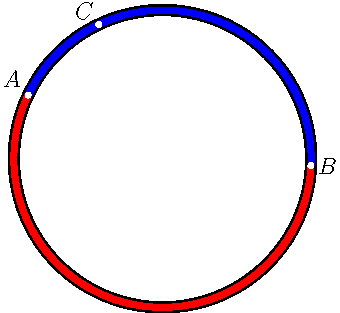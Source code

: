 import geometry;
size(6cm);

// currentcoordsys=cartesiansystem((1,2),i=(1,0.5),j=(-0.5,.75));
// show(currentcoordsys, xpen=invisible);

point A=(-1,0);
point B=(3,-1);
point C=(0,1);

circle cle=circle(A,C,B);
draw(cle,linewidth(2mm));

draw(arc(cle,A,B), dotsize()+red);
draw(arc(cle,A,B,CW), dotsize()+blue);

dot(Label("$A$", black), A, 1.5NW, white);
dot(Label("$B$", black), B, E, white);
dot(Label("$C$", black), C, NW, white);
